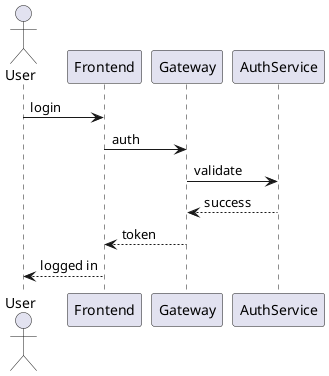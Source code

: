 @startuml cu01_seq1
actor User
participant Frontend
participant Gateway
participant AuthService

User -> Frontend: login
Frontend -> Gateway: auth
Gateway -> AuthService: validate
AuthService --> Gateway: success
Gateway --> Frontend: token
Frontend --> User: logged in
@enduml
AuthService -> UserRepo : findByEmail(email)
UserRepo -> AuthDB : query
AuthDB --> UserRepo : UserCredential
UserRepo --> AuthService : UserCredential

alt Credentials valides et compte actif
    AuthService -> EmailService : sendOtp(email)
    EmailService -> SMTP : send OTP email
    SMTP --> EmailService : email sent
    EmailService --> AuthService : void
    
    AuthService --> AuthController : "MFA_REQUIRED"
    AuthController --> Gateway : 200 OK {status: "MFA_REQUIRED"}
    Gateway --> Frontend : MFA Required Response
    Frontend --> User : "Code OTP envoyé par email"

else Credentials invalides ou compte inactif
    AuthService --> AuthController : "LOGIN_FAILED"
    AuthController --> Gateway : 401 Unauthorized
    Gateway --> Frontend : Error Response
    Frontend --> User : "Email ou mot de passe incorrect"
end

== Phase 2: Vérification OTP ==
User -> Frontend : saisit code OTP
Frontend -> Gateway : POST /api/auth/verify-otp
Gateway -> AuthController : verifyOtp(OtpRequest)

AuthController -> AuthService : verifyOtp(email, otpCode)
AuthService -> UserRepo : findByEmail(email)
UserRepo -> AuthDB : query
AuthDB --> UserRepo : UserCredential
UserRepo --> AuthService : UserCredential

alt Code OTP valide
    AuthService -> JwtService : generateToken(email)
    JwtService --> AuthService : JWT Token
    
    AuthService --> AuthController : JWT Token
    AuthController --> Gateway : 200 OK {token: "jwt_token"}
    Gateway --> Frontend : Success with Token
    Frontend -> Frontend : store token in context
    Frontend --> User : "Connexion réussie" + redirect to dashboard

else Code OTP invalide/expiré
    AuthService --> AuthController : "INVALID_OTP"
    AuthController --> Gateway : 400 Bad Request
    Gateway --> Frontend : Error Response
    Frontend --> User : "Code OTP invalide"
end

@enduml
